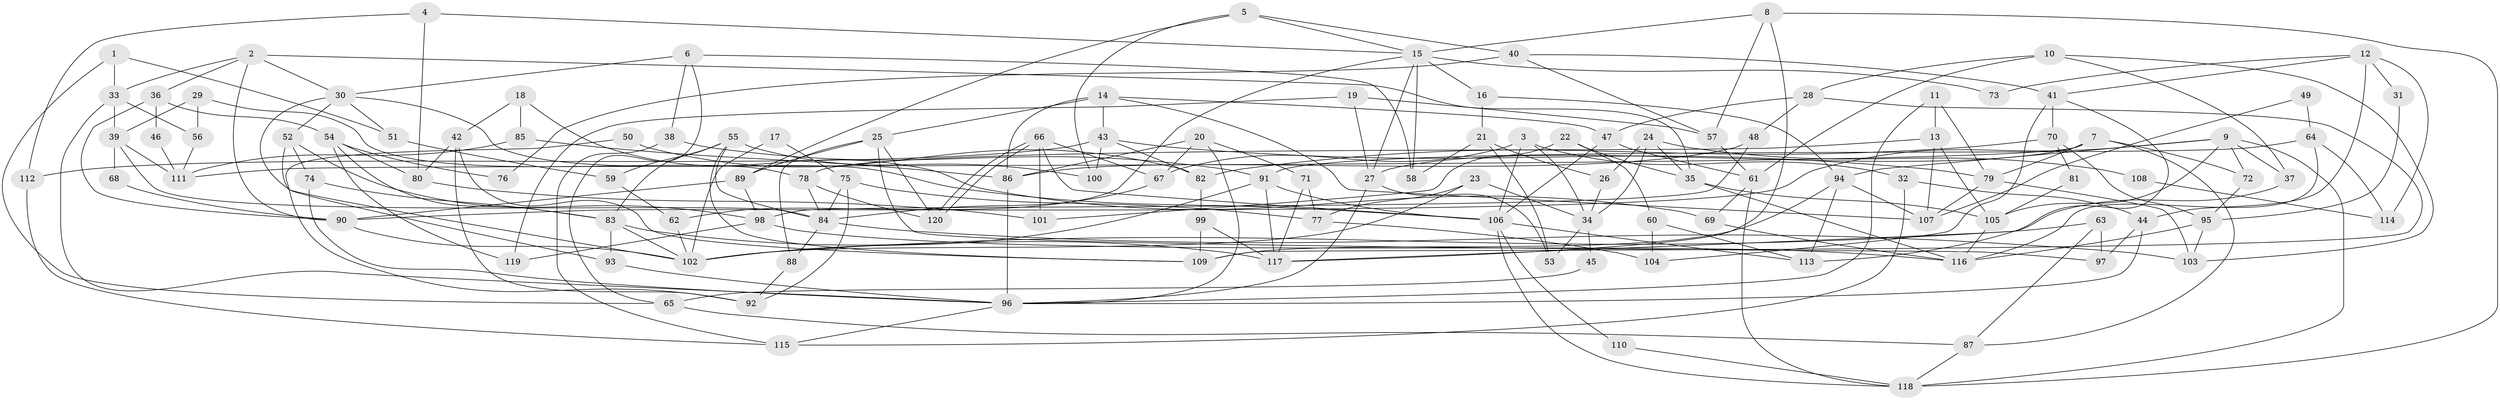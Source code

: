 // Generated by graph-tools (version 1.1) at 2025/02/03/09/25 03:02:14]
// undirected, 120 vertices, 240 edges
graph export_dot {
graph [start="1"]
  node [color=gray90,style=filled];
  1;
  2;
  3;
  4;
  5;
  6;
  7;
  8;
  9;
  10;
  11;
  12;
  13;
  14;
  15;
  16;
  17;
  18;
  19;
  20;
  21;
  22;
  23;
  24;
  25;
  26;
  27;
  28;
  29;
  30;
  31;
  32;
  33;
  34;
  35;
  36;
  37;
  38;
  39;
  40;
  41;
  42;
  43;
  44;
  45;
  46;
  47;
  48;
  49;
  50;
  51;
  52;
  53;
  54;
  55;
  56;
  57;
  58;
  59;
  60;
  61;
  62;
  63;
  64;
  65;
  66;
  67;
  68;
  69;
  70;
  71;
  72;
  73;
  74;
  75;
  76;
  77;
  78;
  79;
  80;
  81;
  82;
  83;
  84;
  85;
  86;
  87;
  88;
  89;
  90;
  91;
  92;
  93;
  94;
  95;
  96;
  97;
  98;
  99;
  100;
  101;
  102;
  103;
  104;
  105;
  106;
  107;
  108;
  109;
  110;
  111;
  112;
  113;
  114;
  115;
  116;
  117;
  118;
  119;
  120;
  1 -- 33;
  1 -- 51;
  1 -- 65;
  2 -- 30;
  2 -- 33;
  2 -- 35;
  2 -- 36;
  2 -- 90;
  3 -- 106;
  3 -- 67;
  3 -- 32;
  3 -- 34;
  4 -- 15;
  4 -- 112;
  4 -- 80;
  5 -- 40;
  5 -- 100;
  5 -- 15;
  5 -- 89;
  6 -- 58;
  6 -- 30;
  6 -- 38;
  6 -- 65;
  7 -- 72;
  7 -- 87;
  7 -- 27;
  7 -- 79;
  7 -- 111;
  8 -- 15;
  8 -- 118;
  8 -- 57;
  8 -- 117;
  9 -- 105;
  9 -- 37;
  9 -- 72;
  9 -- 90;
  9 -- 94;
  9 -- 118;
  10 -- 61;
  10 -- 28;
  10 -- 37;
  10 -- 103;
  11 -- 96;
  11 -- 79;
  11 -- 13;
  12 -- 41;
  12 -- 44;
  12 -- 31;
  12 -- 73;
  12 -- 114;
  13 -- 107;
  13 -- 78;
  13 -- 105;
  14 -- 107;
  14 -- 25;
  14 -- 43;
  14 -- 47;
  14 -- 86;
  15 -- 27;
  15 -- 16;
  15 -- 58;
  15 -- 62;
  15 -- 73;
  16 -- 94;
  16 -- 21;
  17 -- 75;
  17 -- 102;
  18 -- 85;
  18 -- 42;
  18 -- 69;
  19 -- 57;
  19 -- 27;
  19 -- 119;
  20 -- 96;
  20 -- 86;
  20 -- 67;
  20 -- 71;
  21 -- 53;
  21 -- 26;
  21 -- 58;
  22 -- 35;
  22 -- 101;
  22 -- 60;
  23 -- 102;
  23 -- 34;
  23 -- 77;
  24 -- 26;
  24 -- 35;
  24 -- 34;
  24 -- 108;
  25 -- 88;
  25 -- 89;
  25 -- 97;
  25 -- 120;
  26 -- 34;
  27 -- 96;
  27 -- 53;
  28 -- 47;
  28 -- 48;
  28 -- 109;
  29 -- 39;
  29 -- 78;
  29 -- 56;
  30 -- 102;
  30 -- 106;
  30 -- 51;
  30 -- 52;
  31 -- 95;
  32 -- 115;
  32 -- 44;
  33 -- 96;
  33 -- 39;
  33 -- 56;
  34 -- 45;
  34 -- 53;
  35 -- 105;
  35 -- 116;
  36 -- 90;
  36 -- 46;
  36 -- 54;
  37 -- 117;
  38 -- 91;
  38 -- 115;
  39 -- 111;
  39 -- 84;
  39 -- 68;
  40 -- 57;
  40 -- 41;
  40 -- 76;
  41 -- 70;
  41 -- 113;
  41 -- 104;
  42 -- 109;
  42 -- 80;
  42 -- 92;
  43 -- 79;
  43 -- 82;
  43 -- 100;
  43 -- 112;
  44 -- 97;
  44 -- 96;
  45 -- 65;
  46 -- 111;
  47 -- 106;
  47 -- 61;
  48 -- 98;
  48 -- 86;
  49 -- 107;
  49 -- 64;
  50 -- 82;
  50 -- 92;
  51 -- 59;
  52 -- 98;
  52 -- 74;
  52 -- 93;
  54 -- 83;
  54 -- 76;
  54 -- 80;
  54 -- 119;
  55 -- 83;
  55 -- 84;
  55 -- 59;
  55 -- 100;
  55 -- 109;
  56 -- 111;
  57 -- 61;
  59 -- 62;
  60 -- 104;
  60 -- 113;
  61 -- 69;
  61 -- 118;
  62 -- 102;
  63 -- 102;
  63 -- 87;
  63 -- 97;
  64 -- 116;
  64 -- 91;
  64 -- 114;
  65 -- 87;
  66 -- 106;
  66 -- 120;
  66 -- 120;
  66 -- 67;
  66 -- 101;
  67 -- 84;
  68 -- 90;
  69 -- 116;
  70 -- 95;
  70 -- 82;
  70 -- 81;
  71 -- 117;
  71 -- 77;
  72 -- 95;
  74 -- 83;
  74 -- 96;
  75 -- 77;
  75 -- 84;
  75 -- 92;
  77 -- 104;
  78 -- 120;
  78 -- 84;
  79 -- 103;
  79 -- 107;
  80 -- 101;
  81 -- 105;
  82 -- 99;
  83 -- 93;
  83 -- 102;
  83 -- 117;
  84 -- 88;
  84 -- 103;
  85 -- 86;
  85 -- 111;
  86 -- 96;
  87 -- 118;
  88 -- 92;
  89 -- 90;
  89 -- 98;
  90 -- 102;
  91 -- 117;
  91 -- 106;
  91 -- 102;
  93 -- 96;
  94 -- 109;
  94 -- 107;
  94 -- 113;
  95 -- 103;
  95 -- 116;
  96 -- 115;
  98 -- 119;
  98 -- 116;
  99 -- 117;
  99 -- 109;
  105 -- 116;
  106 -- 113;
  106 -- 118;
  106 -- 110;
  108 -- 114;
  110 -- 118;
  112 -- 115;
}
